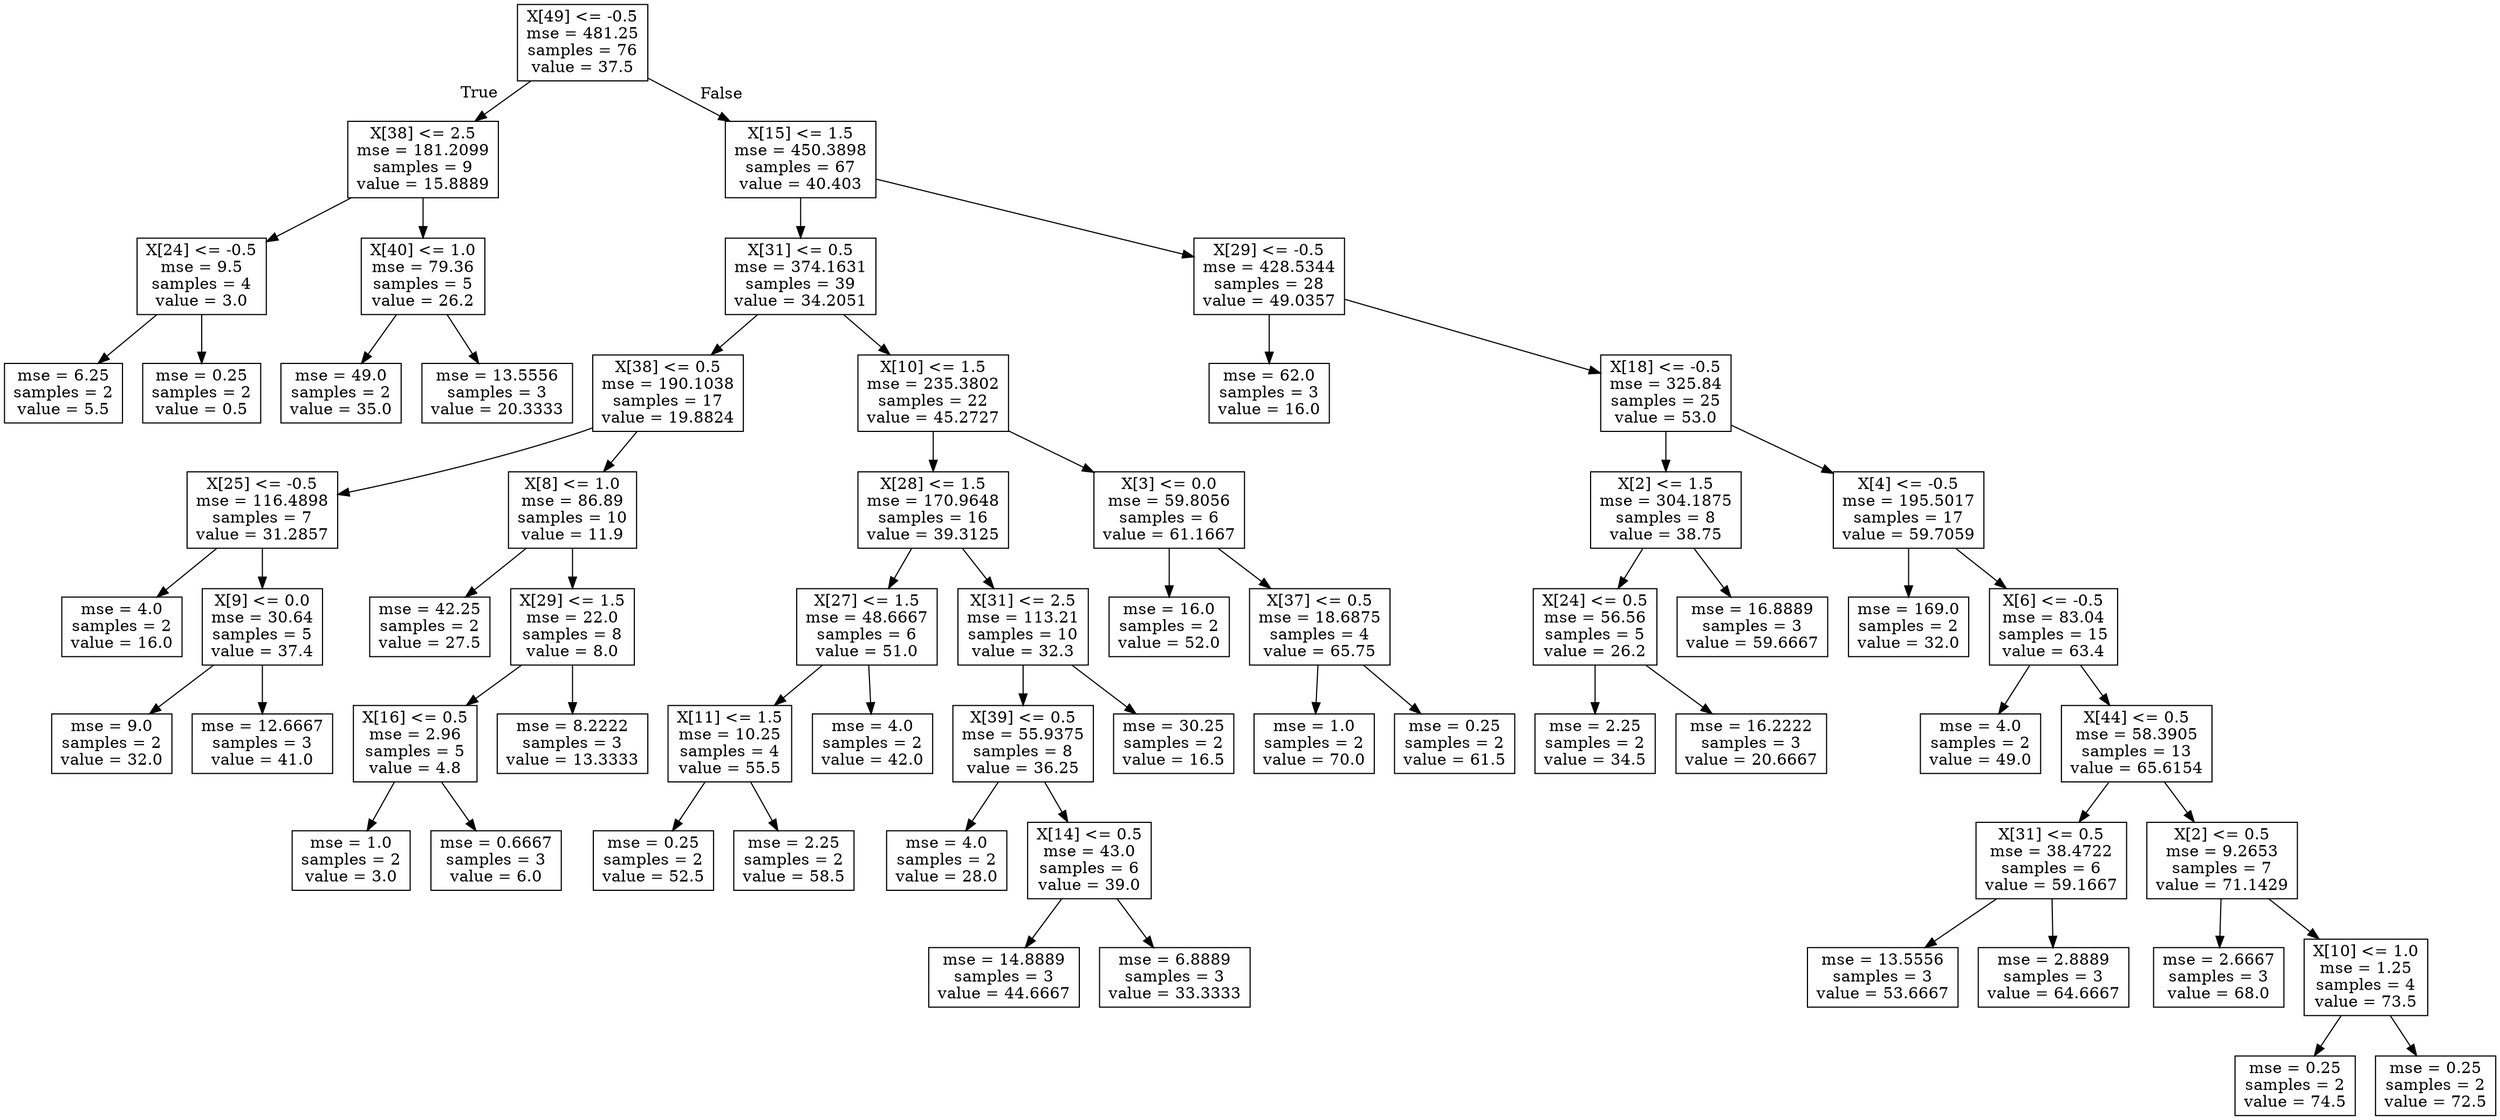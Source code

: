 digraph Tree {
node [shape=box] ;
0 [label="X[49] <= -0.5\nmse = 481.25\nsamples = 76\nvalue = 37.5"] ;
1 [label="X[38] <= 2.5\nmse = 181.2099\nsamples = 9\nvalue = 15.8889"] ;
0 -> 1 [labeldistance=2.5, labelangle=45, headlabel="True"] ;
2 [label="X[24] <= -0.5\nmse = 9.5\nsamples = 4\nvalue = 3.0"] ;
1 -> 2 ;
3 [label="mse = 6.25\nsamples = 2\nvalue = 5.5"] ;
2 -> 3 ;
4 [label="mse = 0.25\nsamples = 2\nvalue = 0.5"] ;
2 -> 4 ;
5 [label="X[40] <= 1.0\nmse = 79.36\nsamples = 5\nvalue = 26.2"] ;
1 -> 5 ;
6 [label="mse = 49.0\nsamples = 2\nvalue = 35.0"] ;
5 -> 6 ;
7 [label="mse = 13.5556\nsamples = 3\nvalue = 20.3333"] ;
5 -> 7 ;
8 [label="X[15] <= 1.5\nmse = 450.3898\nsamples = 67\nvalue = 40.403"] ;
0 -> 8 [labeldistance=2.5, labelangle=-45, headlabel="False"] ;
9 [label="X[31] <= 0.5\nmse = 374.1631\nsamples = 39\nvalue = 34.2051"] ;
8 -> 9 ;
10 [label="X[38] <= 0.5\nmse = 190.1038\nsamples = 17\nvalue = 19.8824"] ;
9 -> 10 ;
11 [label="X[25] <= -0.5\nmse = 116.4898\nsamples = 7\nvalue = 31.2857"] ;
10 -> 11 ;
12 [label="mse = 4.0\nsamples = 2\nvalue = 16.0"] ;
11 -> 12 ;
13 [label="X[9] <= 0.0\nmse = 30.64\nsamples = 5\nvalue = 37.4"] ;
11 -> 13 ;
14 [label="mse = 9.0\nsamples = 2\nvalue = 32.0"] ;
13 -> 14 ;
15 [label="mse = 12.6667\nsamples = 3\nvalue = 41.0"] ;
13 -> 15 ;
16 [label="X[8] <= 1.0\nmse = 86.89\nsamples = 10\nvalue = 11.9"] ;
10 -> 16 ;
17 [label="mse = 42.25\nsamples = 2\nvalue = 27.5"] ;
16 -> 17 ;
18 [label="X[29] <= 1.5\nmse = 22.0\nsamples = 8\nvalue = 8.0"] ;
16 -> 18 ;
19 [label="X[16] <= 0.5\nmse = 2.96\nsamples = 5\nvalue = 4.8"] ;
18 -> 19 ;
20 [label="mse = 1.0\nsamples = 2\nvalue = 3.0"] ;
19 -> 20 ;
21 [label="mse = 0.6667\nsamples = 3\nvalue = 6.0"] ;
19 -> 21 ;
22 [label="mse = 8.2222\nsamples = 3\nvalue = 13.3333"] ;
18 -> 22 ;
23 [label="X[10] <= 1.5\nmse = 235.3802\nsamples = 22\nvalue = 45.2727"] ;
9 -> 23 ;
24 [label="X[28] <= 1.5\nmse = 170.9648\nsamples = 16\nvalue = 39.3125"] ;
23 -> 24 ;
25 [label="X[27] <= 1.5\nmse = 48.6667\nsamples = 6\nvalue = 51.0"] ;
24 -> 25 ;
26 [label="X[11] <= 1.5\nmse = 10.25\nsamples = 4\nvalue = 55.5"] ;
25 -> 26 ;
27 [label="mse = 0.25\nsamples = 2\nvalue = 52.5"] ;
26 -> 27 ;
28 [label="mse = 2.25\nsamples = 2\nvalue = 58.5"] ;
26 -> 28 ;
29 [label="mse = 4.0\nsamples = 2\nvalue = 42.0"] ;
25 -> 29 ;
30 [label="X[31] <= 2.5\nmse = 113.21\nsamples = 10\nvalue = 32.3"] ;
24 -> 30 ;
31 [label="X[39] <= 0.5\nmse = 55.9375\nsamples = 8\nvalue = 36.25"] ;
30 -> 31 ;
32 [label="mse = 4.0\nsamples = 2\nvalue = 28.0"] ;
31 -> 32 ;
33 [label="X[14] <= 0.5\nmse = 43.0\nsamples = 6\nvalue = 39.0"] ;
31 -> 33 ;
34 [label="mse = 14.8889\nsamples = 3\nvalue = 44.6667"] ;
33 -> 34 ;
35 [label="mse = 6.8889\nsamples = 3\nvalue = 33.3333"] ;
33 -> 35 ;
36 [label="mse = 30.25\nsamples = 2\nvalue = 16.5"] ;
30 -> 36 ;
37 [label="X[3] <= 0.0\nmse = 59.8056\nsamples = 6\nvalue = 61.1667"] ;
23 -> 37 ;
38 [label="mse = 16.0\nsamples = 2\nvalue = 52.0"] ;
37 -> 38 ;
39 [label="X[37] <= 0.5\nmse = 18.6875\nsamples = 4\nvalue = 65.75"] ;
37 -> 39 ;
40 [label="mse = 1.0\nsamples = 2\nvalue = 70.0"] ;
39 -> 40 ;
41 [label="mse = 0.25\nsamples = 2\nvalue = 61.5"] ;
39 -> 41 ;
42 [label="X[29] <= -0.5\nmse = 428.5344\nsamples = 28\nvalue = 49.0357"] ;
8 -> 42 ;
43 [label="mse = 62.0\nsamples = 3\nvalue = 16.0"] ;
42 -> 43 ;
44 [label="X[18] <= -0.5\nmse = 325.84\nsamples = 25\nvalue = 53.0"] ;
42 -> 44 ;
45 [label="X[2] <= 1.5\nmse = 304.1875\nsamples = 8\nvalue = 38.75"] ;
44 -> 45 ;
46 [label="X[24] <= 0.5\nmse = 56.56\nsamples = 5\nvalue = 26.2"] ;
45 -> 46 ;
47 [label="mse = 2.25\nsamples = 2\nvalue = 34.5"] ;
46 -> 47 ;
48 [label="mse = 16.2222\nsamples = 3\nvalue = 20.6667"] ;
46 -> 48 ;
49 [label="mse = 16.8889\nsamples = 3\nvalue = 59.6667"] ;
45 -> 49 ;
50 [label="X[4] <= -0.5\nmse = 195.5017\nsamples = 17\nvalue = 59.7059"] ;
44 -> 50 ;
51 [label="mse = 169.0\nsamples = 2\nvalue = 32.0"] ;
50 -> 51 ;
52 [label="X[6] <= -0.5\nmse = 83.04\nsamples = 15\nvalue = 63.4"] ;
50 -> 52 ;
53 [label="mse = 4.0\nsamples = 2\nvalue = 49.0"] ;
52 -> 53 ;
54 [label="X[44] <= 0.5\nmse = 58.3905\nsamples = 13\nvalue = 65.6154"] ;
52 -> 54 ;
55 [label="X[31] <= 0.5\nmse = 38.4722\nsamples = 6\nvalue = 59.1667"] ;
54 -> 55 ;
56 [label="mse = 13.5556\nsamples = 3\nvalue = 53.6667"] ;
55 -> 56 ;
57 [label="mse = 2.8889\nsamples = 3\nvalue = 64.6667"] ;
55 -> 57 ;
58 [label="X[2] <= 0.5\nmse = 9.2653\nsamples = 7\nvalue = 71.1429"] ;
54 -> 58 ;
59 [label="mse = 2.6667\nsamples = 3\nvalue = 68.0"] ;
58 -> 59 ;
60 [label="X[10] <= 1.0\nmse = 1.25\nsamples = 4\nvalue = 73.5"] ;
58 -> 60 ;
61 [label="mse = 0.25\nsamples = 2\nvalue = 74.5"] ;
60 -> 61 ;
62 [label="mse = 0.25\nsamples = 2\nvalue = 72.5"] ;
60 -> 62 ;
}